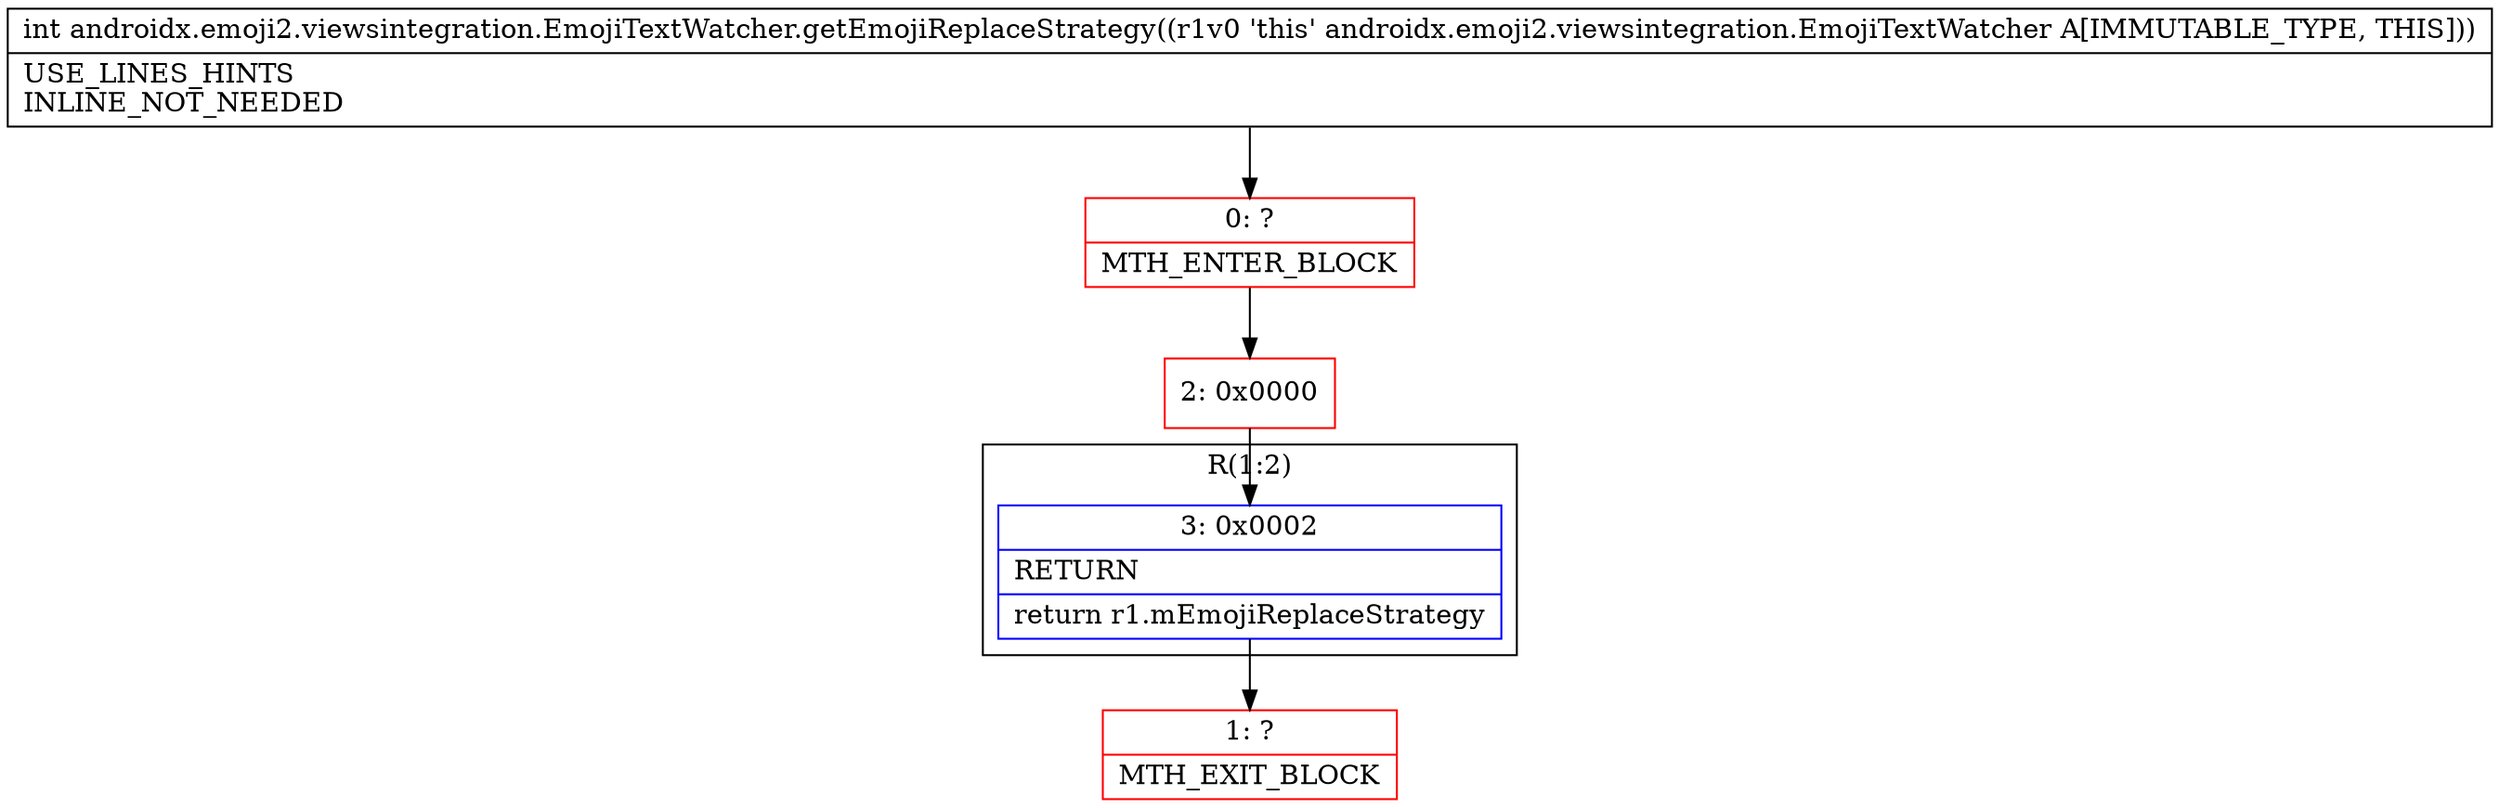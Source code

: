 digraph "CFG forandroidx.emoji2.viewsintegration.EmojiTextWatcher.getEmojiReplaceStrategy()I" {
subgraph cluster_Region_1744228511 {
label = "R(1:2)";
node [shape=record,color=blue];
Node_3 [shape=record,label="{3\:\ 0x0002|RETURN\l|return r1.mEmojiReplaceStrategy\l}"];
}
Node_0 [shape=record,color=red,label="{0\:\ ?|MTH_ENTER_BLOCK\l}"];
Node_2 [shape=record,color=red,label="{2\:\ 0x0000}"];
Node_1 [shape=record,color=red,label="{1\:\ ?|MTH_EXIT_BLOCK\l}"];
MethodNode[shape=record,label="{int androidx.emoji2.viewsintegration.EmojiTextWatcher.getEmojiReplaceStrategy((r1v0 'this' androidx.emoji2.viewsintegration.EmojiTextWatcher A[IMMUTABLE_TYPE, THIS]))  | USE_LINES_HINTS\lINLINE_NOT_NEEDED\l}"];
MethodNode -> Node_0;Node_3 -> Node_1;
Node_0 -> Node_2;
Node_2 -> Node_3;
}


